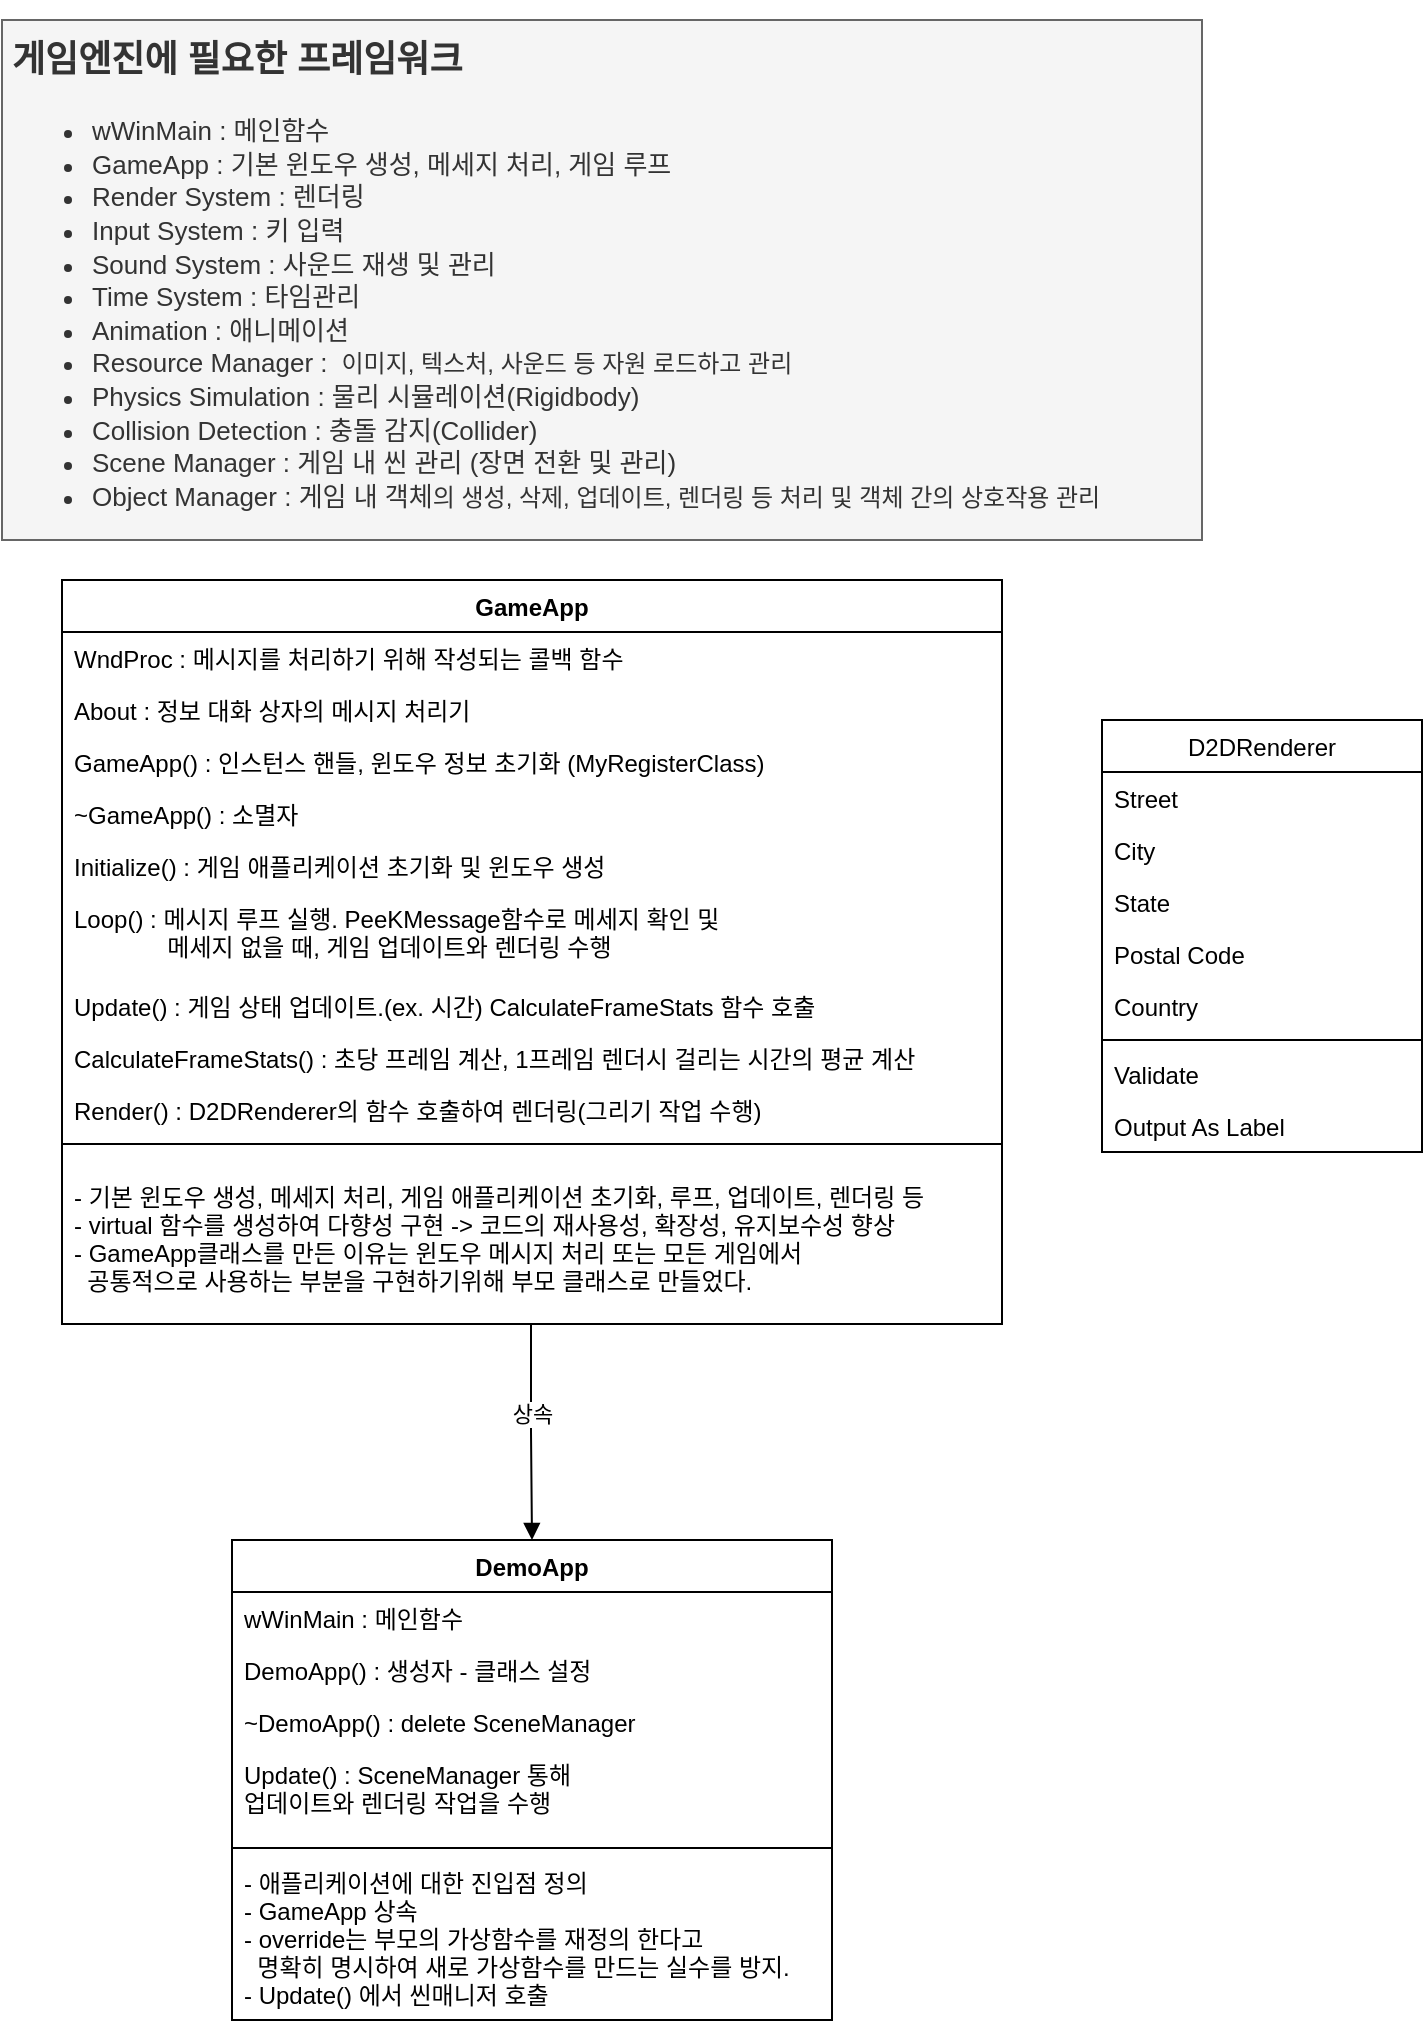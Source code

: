<mxfile version="21.4.0" type="github">
  <diagram id="C5RBs43oDa-KdzZeNtuy" name="Page-1">
    <mxGraphModel dx="1232" dy="1114" grid="1" gridSize="10" guides="1" tooltips="1" connect="1" arrows="1" fold="1" page="1" pageScale="1" pageWidth="827" pageHeight="1169" math="0" shadow="0">
      <root>
        <mxCell id="WIyWlLk6GJQsqaUBKTNV-0" />
        <mxCell id="WIyWlLk6GJQsqaUBKTNV-1" parent="WIyWlLk6GJQsqaUBKTNV-0" />
        <mxCell id="zkfFHV4jXpPFQw0GAbJ--17" value="GameApp" style="swimlane;fontStyle=1;align=center;verticalAlign=top;childLayout=stackLayout;horizontal=1;startSize=26;horizontalStack=0;resizeParent=1;resizeLast=0;collapsible=1;marginBottom=0;rounded=0;shadow=0;strokeWidth=1;" parent="WIyWlLk6GJQsqaUBKTNV-1" vertex="1">
          <mxGeometry x="40" y="290" width="470" height="372" as="geometry">
            <mxRectangle x="550" y="140" width="160" height="26" as="alternateBounds" />
          </mxGeometry>
        </mxCell>
        <mxCell id="zkfFHV4jXpPFQw0GAbJ--18" value="WndProc : 메시지를 처리하기 위해 작성되는 콜백 함수" style="text;align=left;verticalAlign=top;spacingLeft=4;spacingRight=4;overflow=hidden;rotatable=0;points=[[0,0.5],[1,0.5]];portConstraint=eastwest;" parent="zkfFHV4jXpPFQw0GAbJ--17" vertex="1">
          <mxGeometry y="26" width="470" height="26" as="geometry" />
        </mxCell>
        <mxCell id="zkfFHV4jXpPFQw0GAbJ--19" value="About : 정보 대화 상자의 메시지 처리기" style="text;align=left;verticalAlign=top;spacingLeft=4;spacingRight=4;overflow=hidden;rotatable=0;points=[[0,0.5],[1,0.5]];portConstraint=eastwest;rounded=0;shadow=0;html=0;" parent="zkfFHV4jXpPFQw0GAbJ--17" vertex="1">
          <mxGeometry y="52" width="470" height="26" as="geometry" />
        </mxCell>
        <mxCell id="zkfFHV4jXpPFQw0GAbJ--20" value="GameApp() : 인스턴스 핸들, 윈도우 정보 초기화 (MyRegisterClass)" style="text;align=left;verticalAlign=top;spacingLeft=4;spacingRight=4;overflow=hidden;rotatable=0;points=[[0,0.5],[1,0.5]];portConstraint=eastwest;rounded=0;shadow=0;html=0;" parent="zkfFHV4jXpPFQw0GAbJ--17" vertex="1">
          <mxGeometry y="78" width="470" height="26" as="geometry" />
        </mxCell>
        <mxCell id="zkfFHV4jXpPFQw0GAbJ--21" value="~GameApp() : 소멸자" style="text;align=left;verticalAlign=top;spacingLeft=4;spacingRight=4;overflow=hidden;rotatable=0;points=[[0,0.5],[1,0.5]];portConstraint=eastwest;rounded=0;shadow=0;html=0;" parent="zkfFHV4jXpPFQw0GAbJ--17" vertex="1">
          <mxGeometry y="104" width="470" height="26" as="geometry" />
        </mxCell>
        <mxCell id="RoebklaST0RuIXWUr79K-35" value="Initialize() : 게임 애플리케이션 초기화 및 윈도우 생성" style="text;align=left;verticalAlign=top;spacingLeft=4;spacingRight=4;overflow=hidden;rotatable=0;points=[[0,0.5],[1,0.5]];portConstraint=eastwest;rounded=0;shadow=0;html=0;" vertex="1" parent="zkfFHV4jXpPFQw0GAbJ--17">
          <mxGeometry y="130" width="470" height="26" as="geometry" />
        </mxCell>
        <mxCell id="RoebklaST0RuIXWUr79K-36" value="Loop() : 메시지 루프 실행. PeeKMessage함수로 메세지 확인 및&#xa;              메세지 없을 때, 게임 업데이트와 렌더링 수행" style="text;align=left;verticalAlign=top;spacingLeft=4;spacingRight=4;overflow=hidden;rotatable=0;points=[[0,0.5],[1,0.5]];portConstraint=eastwest;rounded=0;shadow=0;html=0;" vertex="1" parent="zkfFHV4jXpPFQw0GAbJ--17">
          <mxGeometry y="156" width="470" height="44" as="geometry" />
        </mxCell>
        <mxCell id="RoebklaST0RuIXWUr79K-37" value="Update() : 게임 상태 업데이트.(ex. 시간) CalculateFrameStats 함수 호출" style="text;align=left;verticalAlign=top;spacingLeft=4;spacingRight=4;overflow=hidden;rotatable=0;points=[[0,0.5],[1,0.5]];portConstraint=eastwest;rounded=0;shadow=0;html=0;" vertex="1" parent="zkfFHV4jXpPFQw0GAbJ--17">
          <mxGeometry y="200" width="470" height="26" as="geometry" />
        </mxCell>
        <mxCell id="RoebklaST0RuIXWUr79K-38" value="CalculateFrameStats() : 초당 프레임 계산, 1프레임 렌더시 걸리는 시간의 평균 계산" style="text;align=left;verticalAlign=top;spacingLeft=4;spacingRight=4;overflow=hidden;rotatable=0;points=[[0,0.5],[1,0.5]];portConstraint=eastwest;rounded=0;shadow=0;html=0;" vertex="1" parent="zkfFHV4jXpPFQw0GAbJ--17">
          <mxGeometry y="226" width="470" height="26" as="geometry" />
        </mxCell>
        <mxCell id="zkfFHV4jXpPFQw0GAbJ--22" value="Render() : D2DRenderer의 함수 호출하여 렌더링(그리기 작업 수행)" style="text;align=left;verticalAlign=top;spacingLeft=4;spacingRight=4;overflow=hidden;rotatable=0;points=[[0,0.5],[1,0.5]];portConstraint=eastwest;rounded=0;shadow=0;html=0;" parent="zkfFHV4jXpPFQw0GAbJ--17" vertex="1">
          <mxGeometry y="252" width="470" height="26" as="geometry" />
        </mxCell>
        <mxCell id="zkfFHV4jXpPFQw0GAbJ--23" value="" style="line;html=1;strokeWidth=1;align=left;verticalAlign=middle;spacingTop=-1;spacingLeft=3;spacingRight=3;rotatable=0;labelPosition=right;points=[];portConstraint=eastwest;" parent="zkfFHV4jXpPFQw0GAbJ--17" vertex="1">
          <mxGeometry y="278" width="470" height="8" as="geometry" />
        </mxCell>
        <mxCell id="zkfFHV4jXpPFQw0GAbJ--24" value="- 기본 윈도우 생성, 메세지 처리, 게임 애플리케이션 초기화, 루프, 업데이트, 렌더링 등&#xa;- virtual 함수를 생성하여 다향성 구현 -&gt; 코드의 재사용성, 확장성, 유지보수성 향상&#xa;- GameApp클래스를 만든 이유는 윈도우 메시지 처리 또는 모든 게임에서&#xa;  공통적으로 사용하는 부분을 구현하기위해 부모 클래스로 만들었다." style="text;align=left;verticalAlign=middle;spacingLeft=4;spacingRight=4;overflow=hidden;rotatable=0;points=[[0,0.5],[1,0.5]];portConstraint=eastwest;" parent="zkfFHV4jXpPFQw0GAbJ--17" vertex="1">
          <mxGeometry y="286" width="470" height="86" as="geometry" />
        </mxCell>
        <mxCell id="RoebklaST0RuIXWUr79K-6" value="&lt;h1 style=&quot;line-height: 100%;&quot;&gt;&lt;font style=&quot;font-size: 18px;&quot;&gt;게임엔진에 필요한 프레임워크&lt;/font&gt;&lt;br&gt;&lt;/h1&gt;&lt;p style=&quot;line-height: 100%;&quot;&gt;&lt;/p&gt;&lt;ul style=&quot;line-height: 130%;&quot;&gt;&lt;li&gt;&lt;font style=&quot;font-size: 13px;&quot;&gt;wWinMain : 메인함수&lt;/font&gt;&lt;/li&gt;&lt;li&gt;&lt;span style=&quot;font-size: 13px;&quot;&gt;GameApp : 기본 윈도우 생성, 메세지 처리, 게임 루프&lt;/span&gt;&lt;/li&gt;&lt;li&gt;&lt;span style=&quot;font-size: 13px;&quot;&gt;Render System : 렌더링&lt;/span&gt;&lt;/li&gt;&lt;li&gt;&lt;span style=&quot;font-size: 13px;&quot;&gt;Input System : 키 입력&lt;/span&gt;&lt;/li&gt;&lt;li&gt;&lt;span style=&quot;font-size: 13px;&quot;&gt;Sound System : 사운드 재생 및 관리&lt;/span&gt;&lt;/li&gt;&lt;li&gt;&lt;span style=&quot;font-size: 13px;&quot;&gt;Time System : 타임관리&lt;/span&gt;&lt;/li&gt;&lt;li&gt;&lt;span style=&quot;font-size: 13px;&quot;&gt;Animation : 애니메이션&lt;/span&gt;&lt;/li&gt;&lt;li&gt;&lt;span style=&quot;font-size: 13px;&quot;&gt;Resource Manager :&amp;nbsp;&lt;/span&gt; 이미지, 텍스처, 사운드 등 자원 로드하고 관리&lt;/li&gt;&lt;li&gt;&lt;span style=&quot;font-size: 13px;&quot;&gt;Physics Simulation : 물리 시뮬레이션(Rigidbody)&lt;/span&gt;&lt;/li&gt;&lt;li&gt;&lt;span style=&quot;font-size: 13px;&quot;&gt;Collision Detection : 충돌 감지(Collider)&lt;/span&gt;&lt;/li&gt;&lt;li&gt;&lt;span style=&quot;font-size: 13px;&quot;&gt;Scene Manager : 게임 내 씬 관리 (장면 전환 및 관리)&lt;/span&gt;&lt;/li&gt;&lt;li&gt;&lt;span style=&quot;font-size: 13px;&quot;&gt;Object Manager : 게임 내 객체&lt;/span&gt;의 생성, 삭제, 업데이트, 렌더링 등 처리 및 객체 간의 상호작용 관리&lt;/li&gt;&lt;/ul&gt;&lt;p&gt;&lt;/p&gt;" style="text;html=1;spacing=5;spacingTop=-20;whiteSpace=wrap;overflow=hidden;rounded=0;strokeOpacity=100;fillColor=#f5f5f5;fontColor=#333333;strokeColor=#666666;glass=0;shadow=0;" vertex="1" parent="WIyWlLk6GJQsqaUBKTNV-1">
          <mxGeometry x="10" y="10" width="600" height="260" as="geometry" />
        </mxCell>
        <mxCell id="RoebklaST0RuIXWUr79K-13" value="D2DRenderer" style="swimlane;fontStyle=0;align=center;verticalAlign=top;childLayout=stackLayout;horizontal=1;startSize=26;horizontalStack=0;resizeParent=1;resizeLast=0;collapsible=1;marginBottom=0;rounded=0;shadow=0;strokeWidth=1;" vertex="1" parent="WIyWlLk6GJQsqaUBKTNV-1">
          <mxGeometry x="560" y="360" width="160" height="216" as="geometry">
            <mxRectangle x="550" y="140" width="160" height="26" as="alternateBounds" />
          </mxGeometry>
        </mxCell>
        <mxCell id="RoebklaST0RuIXWUr79K-14" value="Street" style="text;align=left;verticalAlign=top;spacingLeft=4;spacingRight=4;overflow=hidden;rotatable=0;points=[[0,0.5],[1,0.5]];portConstraint=eastwest;" vertex="1" parent="RoebklaST0RuIXWUr79K-13">
          <mxGeometry y="26" width="160" height="26" as="geometry" />
        </mxCell>
        <mxCell id="RoebklaST0RuIXWUr79K-15" value="City" style="text;align=left;verticalAlign=top;spacingLeft=4;spacingRight=4;overflow=hidden;rotatable=0;points=[[0,0.5],[1,0.5]];portConstraint=eastwest;rounded=0;shadow=0;html=0;" vertex="1" parent="RoebklaST0RuIXWUr79K-13">
          <mxGeometry y="52" width="160" height="26" as="geometry" />
        </mxCell>
        <mxCell id="RoebklaST0RuIXWUr79K-16" value="State" style="text;align=left;verticalAlign=top;spacingLeft=4;spacingRight=4;overflow=hidden;rotatable=0;points=[[0,0.5],[1,0.5]];portConstraint=eastwest;rounded=0;shadow=0;html=0;" vertex="1" parent="RoebklaST0RuIXWUr79K-13">
          <mxGeometry y="78" width="160" height="26" as="geometry" />
        </mxCell>
        <mxCell id="RoebklaST0RuIXWUr79K-17" value="Postal Code" style="text;align=left;verticalAlign=top;spacingLeft=4;spacingRight=4;overflow=hidden;rotatable=0;points=[[0,0.5],[1,0.5]];portConstraint=eastwest;rounded=0;shadow=0;html=0;" vertex="1" parent="RoebklaST0RuIXWUr79K-13">
          <mxGeometry y="104" width="160" height="26" as="geometry" />
        </mxCell>
        <mxCell id="RoebklaST0RuIXWUr79K-18" value="Country" style="text;align=left;verticalAlign=top;spacingLeft=4;spacingRight=4;overflow=hidden;rotatable=0;points=[[0,0.5],[1,0.5]];portConstraint=eastwest;rounded=0;shadow=0;html=0;" vertex="1" parent="RoebklaST0RuIXWUr79K-13">
          <mxGeometry y="130" width="160" height="26" as="geometry" />
        </mxCell>
        <mxCell id="RoebklaST0RuIXWUr79K-19" value="" style="line;html=1;strokeWidth=1;align=left;verticalAlign=middle;spacingTop=-1;spacingLeft=3;spacingRight=3;rotatable=0;labelPosition=right;points=[];portConstraint=eastwest;" vertex="1" parent="RoebklaST0RuIXWUr79K-13">
          <mxGeometry y="156" width="160" height="8" as="geometry" />
        </mxCell>
        <mxCell id="RoebklaST0RuIXWUr79K-20" value="Validate" style="text;align=left;verticalAlign=top;spacingLeft=4;spacingRight=4;overflow=hidden;rotatable=0;points=[[0,0.5],[1,0.5]];portConstraint=eastwest;" vertex="1" parent="RoebklaST0RuIXWUr79K-13">
          <mxGeometry y="164" width="160" height="26" as="geometry" />
        </mxCell>
        <mxCell id="RoebklaST0RuIXWUr79K-21" value="Output As Label" style="text;align=left;verticalAlign=top;spacingLeft=4;spacingRight=4;overflow=hidden;rotatable=0;points=[[0,0.5],[1,0.5]];portConstraint=eastwest;" vertex="1" parent="RoebklaST0RuIXWUr79K-13">
          <mxGeometry y="190" width="160" height="26" as="geometry" />
        </mxCell>
        <mxCell id="RoebklaST0RuIXWUr79K-22" value="DemoApp" style="swimlane;fontStyle=1;align=center;verticalAlign=top;childLayout=stackLayout;horizontal=1;startSize=26;horizontalStack=0;resizeParent=1;resizeLast=0;collapsible=1;marginBottom=0;rounded=0;shadow=0;strokeWidth=1;" vertex="1" parent="WIyWlLk6GJQsqaUBKTNV-1">
          <mxGeometry x="125" y="770" width="300" height="240" as="geometry">
            <mxRectangle x="550" y="140" width="160" height="26" as="alternateBounds" />
          </mxGeometry>
        </mxCell>
        <mxCell id="RoebklaST0RuIXWUr79K-23" value="wWinMain : 메인함수" style="text;align=left;verticalAlign=top;spacingLeft=4;spacingRight=4;overflow=hidden;rotatable=0;points=[[0,0.5],[1,0.5]];portConstraint=eastwest;" vertex="1" parent="RoebklaST0RuIXWUr79K-22">
          <mxGeometry y="26" width="300" height="26" as="geometry" />
        </mxCell>
        <mxCell id="RoebklaST0RuIXWUr79K-24" value="DemoApp() : 생성자 - 클래스 설정" style="text;align=left;verticalAlign=top;spacingLeft=4;spacingRight=4;overflow=hidden;rotatable=0;points=[[0,0.5],[1,0.5]];portConstraint=eastwest;rounded=0;shadow=0;html=0;" vertex="1" parent="RoebklaST0RuIXWUr79K-22">
          <mxGeometry y="52" width="300" height="26" as="geometry" />
        </mxCell>
        <mxCell id="RoebklaST0RuIXWUr79K-25" value="~DemoApp() : delete SceneManager" style="text;align=left;verticalAlign=top;spacingLeft=4;spacingRight=4;overflow=hidden;rotatable=0;points=[[0,0.5],[1,0.5]];portConstraint=eastwest;rounded=0;shadow=0;html=0;" vertex="1" parent="RoebklaST0RuIXWUr79K-22">
          <mxGeometry y="78" width="300" height="26" as="geometry" />
        </mxCell>
        <mxCell id="RoebklaST0RuIXWUr79K-26" value="Update() : SceneManager 통해&#xa;업데이트와 렌더링 작업을 수행" style="text;align=left;verticalAlign=top;spacingLeft=4;spacingRight=4;overflow=hidden;rotatable=0;points=[[0,0.5],[1,0.5]];portConstraint=eastwest;rounded=0;shadow=0;html=0;" vertex="1" parent="RoebklaST0RuIXWUr79K-22">
          <mxGeometry y="104" width="300" height="46" as="geometry" />
        </mxCell>
        <mxCell id="RoebklaST0RuIXWUr79K-28" value="" style="line;html=1;strokeWidth=1;align=left;verticalAlign=middle;spacingTop=-1;spacingLeft=3;spacingRight=3;rotatable=0;labelPosition=right;points=[];portConstraint=eastwest;" vertex="1" parent="RoebklaST0RuIXWUr79K-22">
          <mxGeometry y="150" width="300" height="8" as="geometry" />
        </mxCell>
        <mxCell id="RoebklaST0RuIXWUr79K-29" value="- 애플리케이션에 대한 진입점 정의&#xa;- GameApp 상속&#xa;- override는 부모의 가상함수를 재정의 한다고&#xa;  명확히 명시하여 새로 가상함수를 만드는 실수를 방지.&#xa;- Update() 에서 씬매니저 호출" style="text;align=left;verticalAlign=top;spacingLeft=4;spacingRight=4;overflow=hidden;rotatable=0;points=[[0,0.5],[1,0.5]];portConstraint=eastwest;" vertex="1" parent="RoebklaST0RuIXWUr79K-22">
          <mxGeometry y="158" width="300" height="82" as="geometry" />
        </mxCell>
        <mxCell id="RoebklaST0RuIXWUr79K-42" value="상속" style="html=1;verticalAlign=bottom;endArrow=block;edgeStyle=elbowEdgeStyle;elbow=vertical;curved=0;rounded=0;entryX=0.5;entryY=0;entryDx=0;entryDy=0;" edge="1" parent="WIyWlLk6GJQsqaUBKTNV-1" target="RoebklaST0RuIXWUr79K-22">
          <mxGeometry width="80" relative="1" as="geometry">
            <mxPoint x="274.5" y="662" as="sourcePoint" />
            <mxPoint x="274.5" y="782" as="targetPoint" />
          </mxGeometry>
        </mxCell>
      </root>
    </mxGraphModel>
  </diagram>
</mxfile>
